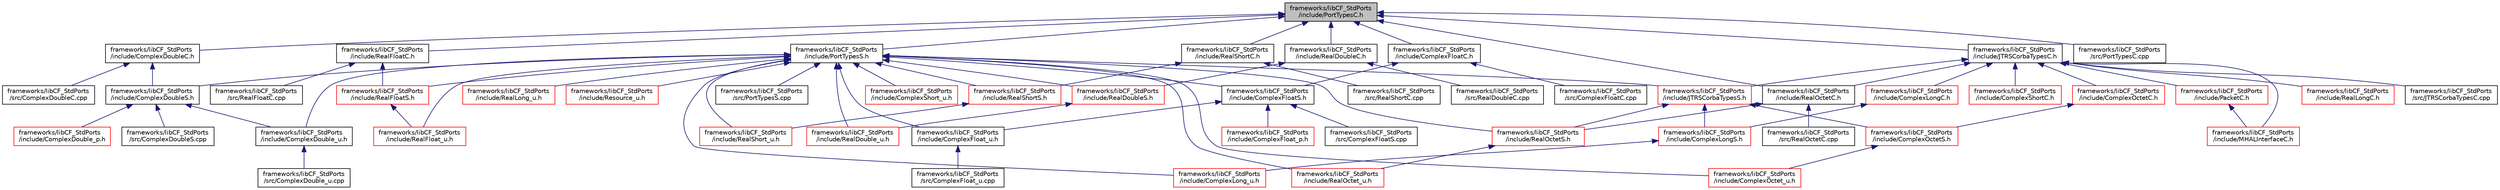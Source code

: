 digraph "frameworks/libCF_StdPorts/include/PortTypesC.h"
{
 // INTERACTIVE_SVG=YES
  edge [fontname="Helvetica",fontsize="10",labelfontname="Helvetica",labelfontsize="10"];
  node [fontname="Helvetica",fontsize="10",shape=record];
  Node1 [label="frameworks/libCF_StdPorts\l/include/PortTypesC.h",height=0.2,width=0.4,color="black", fillcolor="grey75", style="filled", fontcolor="black"];
  Node1 -> Node2 [dir="back",color="midnightblue",fontsize="10",style="solid",fontname="Helvetica"];
  Node2 [label="frameworks/libCF_StdPorts\l/include/ComplexDoubleC.h",height=0.2,width=0.4,color="black", fillcolor="white", style="filled",URL="$_complex_double_c_8h.html"];
  Node2 -> Node3 [dir="back",color="midnightblue",fontsize="10",style="solid",fontname="Helvetica"];
  Node3 [label="frameworks/libCF_StdPorts\l/include/ComplexDoubleS.h",height=0.2,width=0.4,color="black", fillcolor="white", style="filled",URL="$_complex_double_s_8h.html"];
  Node3 -> Node4 [dir="back",color="midnightblue",fontsize="10",style="solid",fontname="Helvetica"];
  Node4 [label="frameworks/libCF_StdPorts\l/include/ComplexDouble_p.h",height=0.2,width=0.4,color="red", fillcolor="white", style="filled",URL="$_complex_double__p_8h.html",tooltip=":  "];
  Node3 -> Node5 [dir="back",color="midnightblue",fontsize="10",style="solid",fontname="Helvetica"];
  Node5 [label="frameworks/libCF_StdPorts\l/include/ComplexDouble_u.h",height=0.2,width=0.4,color="black", fillcolor="white", style="filled",URL="$_complex_double__u_8h.html",tooltip=":  "];
  Node5 -> Node6 [dir="back",color="midnightblue",fontsize="10",style="solid",fontname="Helvetica"];
  Node6 [label="frameworks/libCF_StdPorts\l/src/ComplexDouble_u.cpp",height=0.2,width=0.4,color="black", fillcolor="white", style="filled",URL="$_complex_double__u_8cpp.html",tooltip=":  "];
  Node3 -> Node7 [dir="back",color="midnightblue",fontsize="10",style="solid",fontname="Helvetica"];
  Node7 [label="frameworks/libCF_StdPorts\l/src/ComplexDoubleS.cpp",height=0.2,width=0.4,color="black", fillcolor="white", style="filled",URL="$_complex_double_s_8cpp.html"];
  Node2 -> Node8 [dir="back",color="midnightblue",fontsize="10",style="solid",fontname="Helvetica"];
  Node8 [label="frameworks/libCF_StdPorts\l/src/ComplexDoubleC.cpp",height=0.2,width=0.4,color="black", fillcolor="white", style="filled",URL="$_complex_double_c_8cpp.html"];
  Node1 -> Node9 [dir="back",color="midnightblue",fontsize="10",style="solid",fontname="Helvetica"];
  Node9 [label="frameworks/libCF_StdPorts\l/include/PortTypesS.h",height=0.2,width=0.4,color="black", fillcolor="white", style="filled",URL="$_port_types_s_8h.html"];
  Node9 -> Node3 [dir="back",color="midnightblue",fontsize="10",style="solid",fontname="Helvetica"];
  Node9 -> Node5 [dir="back",color="midnightblue",fontsize="10",style="solid",fontname="Helvetica"];
  Node9 -> Node10 [dir="back",color="midnightblue",fontsize="10",style="solid",fontname="Helvetica"];
  Node10 [label="frameworks/libCF_StdPorts\l/include/ComplexFloatS.h",height=0.2,width=0.4,color="black", fillcolor="white", style="filled",URL="$_complex_float_s_8h.html"];
  Node10 -> Node11 [dir="back",color="midnightblue",fontsize="10",style="solid",fontname="Helvetica"];
  Node11 [label="frameworks/libCF_StdPorts\l/include/ComplexFloat_p.h",height=0.2,width=0.4,color="red", fillcolor="white", style="filled",URL="$_complex_float__p_8h.html",tooltip=":  "];
  Node10 -> Node12 [dir="back",color="midnightblue",fontsize="10",style="solid",fontname="Helvetica"];
  Node12 [label="frameworks/libCF_StdPorts\l/include/ComplexFloat_u.h",height=0.2,width=0.4,color="black", fillcolor="white", style="filled",URL="$_complex_float__u_8h.html",tooltip=":  "];
  Node12 -> Node13 [dir="back",color="midnightblue",fontsize="10",style="solid",fontname="Helvetica"];
  Node13 [label="frameworks/libCF_StdPorts\l/src/ComplexFloat_u.cpp",height=0.2,width=0.4,color="black", fillcolor="white", style="filled",URL="$_complex_float__u_8cpp.html",tooltip=":  "];
  Node10 -> Node14 [dir="back",color="midnightblue",fontsize="10",style="solid",fontname="Helvetica"];
  Node14 [label="frameworks/libCF_StdPorts\l/src/ComplexFloatS.cpp",height=0.2,width=0.4,color="black", fillcolor="white", style="filled",URL="$_complex_float_s_8cpp.html"];
  Node9 -> Node12 [dir="back",color="midnightblue",fontsize="10",style="solid",fontname="Helvetica"];
  Node9 -> Node15 [dir="back",color="midnightblue",fontsize="10",style="solid",fontname="Helvetica"];
  Node15 [label="frameworks/libCF_StdPorts\l/include/JTRSCorbaTypesS.h",height=0.2,width=0.4,color="red", fillcolor="white", style="filled",URL="$_j_t_r_s_corba_types_s_8h.html"];
  Node15 -> Node16 [dir="back",color="midnightblue",fontsize="10",style="solid",fontname="Helvetica"];
  Node16 [label="frameworks/libCF_StdPorts\l/include/ComplexLongS.h",height=0.2,width=0.4,color="red", fillcolor="white", style="filled",URL="$_complex_long_s_8h.html"];
  Node16 -> Node17 [dir="back",color="midnightblue",fontsize="10",style="solid",fontname="Helvetica"];
  Node17 [label="frameworks/libCF_StdPorts\l/include/ComplexLong_u.h",height=0.2,width=0.4,color="red", fillcolor="white", style="filled",URL="$_complex_long__u_8h.html",tooltip=":  "];
  Node15 -> Node18 [dir="back",color="midnightblue",fontsize="10",style="solid",fontname="Helvetica"];
  Node18 [label="frameworks/libCF_StdPorts\l/include/ComplexOctetS.h",height=0.2,width=0.4,color="red", fillcolor="white", style="filled",URL="$_complex_octet_s_8h.html"];
  Node18 -> Node19 [dir="back",color="midnightblue",fontsize="10",style="solid",fontname="Helvetica"];
  Node19 [label="frameworks/libCF_StdPorts\l/include/ComplexOctet_u.h",height=0.2,width=0.4,color="red", fillcolor="white", style="filled",URL="$_complex_octet__u_8h.html",tooltip=":  "];
  Node15 -> Node20 [dir="back",color="midnightblue",fontsize="10",style="solid",fontname="Helvetica"];
  Node20 [label="frameworks/libCF_StdPorts\l/include/RealOctetS.h",height=0.2,width=0.4,color="red", fillcolor="white", style="filled",URL="$_real_octet_s_8h.html"];
  Node20 -> Node21 [dir="back",color="midnightblue",fontsize="10",style="solid",fontname="Helvetica"];
  Node21 [label="frameworks/libCF_StdPorts\l/include/RealOctet_u.h",height=0.2,width=0.4,color="red", fillcolor="white", style="filled",URL="$_real_octet__u_8h.html",tooltip=":  "];
  Node9 -> Node17 [dir="back",color="midnightblue",fontsize="10",style="solid",fontname="Helvetica"];
  Node9 -> Node19 [dir="back",color="midnightblue",fontsize="10",style="solid",fontname="Helvetica"];
  Node9 -> Node22 [dir="back",color="midnightblue",fontsize="10",style="solid",fontname="Helvetica"];
  Node22 [label="frameworks/libCF_StdPorts\l/include/ComplexShort_u.h",height=0.2,width=0.4,color="red", fillcolor="white", style="filled",URL="$_complex_short__u_8h.html",tooltip=":  "];
  Node9 -> Node23 [dir="back",color="midnightblue",fontsize="10",style="solid",fontname="Helvetica"];
  Node23 [label="frameworks/libCF_StdPorts\l/include/RealDoubleS.h",height=0.2,width=0.4,color="red", fillcolor="white", style="filled",URL="$_real_double_s_8h.html"];
  Node23 -> Node24 [dir="back",color="midnightblue",fontsize="10",style="solid",fontname="Helvetica"];
  Node24 [label="frameworks/libCF_StdPorts\l/include/RealDouble_u.h",height=0.2,width=0.4,color="red", fillcolor="white", style="filled",URL="$_real_double__u_8h.html",tooltip=":  "];
  Node9 -> Node24 [dir="back",color="midnightblue",fontsize="10",style="solid",fontname="Helvetica"];
  Node9 -> Node25 [dir="back",color="midnightblue",fontsize="10",style="solid",fontname="Helvetica"];
  Node25 [label="frameworks/libCF_StdPorts\l/include/RealFloatS.h",height=0.2,width=0.4,color="red", fillcolor="white", style="filled",URL="$_real_float_s_8h.html"];
  Node25 -> Node26 [dir="back",color="midnightblue",fontsize="10",style="solid",fontname="Helvetica"];
  Node26 [label="frameworks/libCF_StdPorts\l/include/RealFloat_u.h",height=0.2,width=0.4,color="red", fillcolor="white", style="filled",URL="$_real_float__u_8h.html",tooltip=":  "];
  Node9 -> Node26 [dir="back",color="midnightblue",fontsize="10",style="solid",fontname="Helvetica"];
  Node9 -> Node27 [dir="back",color="midnightblue",fontsize="10",style="solid",fontname="Helvetica"];
  Node27 [label="frameworks/libCF_StdPorts\l/include/RealLong_u.h",height=0.2,width=0.4,color="red", fillcolor="white", style="filled",URL="$_real_long__u_8h.html",tooltip=":  "];
  Node9 -> Node20 [dir="back",color="midnightblue",fontsize="10",style="solid",fontname="Helvetica"];
  Node9 -> Node21 [dir="back",color="midnightblue",fontsize="10",style="solid",fontname="Helvetica"];
  Node9 -> Node28 [dir="back",color="midnightblue",fontsize="10",style="solid",fontname="Helvetica"];
  Node28 [label="frameworks/libCF_StdPorts\l/include/RealShortS.h",height=0.2,width=0.4,color="red", fillcolor="white", style="filled",URL="$_real_short_s_8h.html"];
  Node28 -> Node29 [dir="back",color="midnightblue",fontsize="10",style="solid",fontname="Helvetica"];
  Node29 [label="frameworks/libCF_StdPorts\l/include/RealShort_u.h",height=0.2,width=0.4,color="red", fillcolor="white", style="filled",URL="$_real_short__u_8h.html",tooltip=":  "];
  Node9 -> Node29 [dir="back",color="midnightblue",fontsize="10",style="solid",fontname="Helvetica"];
  Node9 -> Node30 [dir="back",color="midnightblue",fontsize="10",style="solid",fontname="Helvetica"];
  Node30 [label="frameworks/libCF_StdPorts\l/include/Resource_u.h",height=0.2,width=0.4,color="red", fillcolor="white", style="filled",URL="$_resource__u_8h.html",tooltip=":  "];
  Node9 -> Node31 [dir="back",color="midnightblue",fontsize="10",style="solid",fontname="Helvetica"];
  Node31 [label="frameworks/libCF_StdPorts\l/src/PortTypesS.cpp",height=0.2,width=0.4,color="black", fillcolor="white", style="filled",URL="$_port_types_s_8cpp.html"];
  Node1 -> Node32 [dir="back",color="midnightblue",fontsize="10",style="solid",fontname="Helvetica"];
  Node32 [label="frameworks/libCF_StdPorts\l/include/ComplexFloatC.h",height=0.2,width=0.4,color="black", fillcolor="white", style="filled",URL="$_complex_float_c_8h.html"];
  Node32 -> Node10 [dir="back",color="midnightblue",fontsize="10",style="solid",fontname="Helvetica"];
  Node32 -> Node33 [dir="back",color="midnightblue",fontsize="10",style="solid",fontname="Helvetica"];
  Node33 [label="frameworks/libCF_StdPorts\l/src/ComplexFloatC.cpp",height=0.2,width=0.4,color="black", fillcolor="white", style="filled",URL="$_complex_float_c_8cpp.html"];
  Node1 -> Node34 [dir="back",color="midnightblue",fontsize="10",style="solid",fontname="Helvetica"];
  Node34 [label="frameworks/libCF_StdPorts\l/include/JTRSCorbaTypesC.h",height=0.2,width=0.4,color="black", fillcolor="white", style="filled",URL="$_j_t_r_s_corba_types_c_8h.html"];
  Node34 -> Node35 [dir="back",color="midnightblue",fontsize="10",style="solid",fontname="Helvetica"];
  Node35 [label="frameworks/libCF_StdPorts\l/include/ComplexLongC.h",height=0.2,width=0.4,color="red", fillcolor="white", style="filled",URL="$_complex_long_c_8h.html"];
  Node35 -> Node16 [dir="back",color="midnightblue",fontsize="10",style="solid",fontname="Helvetica"];
  Node34 -> Node15 [dir="back",color="midnightblue",fontsize="10",style="solid",fontname="Helvetica"];
  Node34 -> Node36 [dir="back",color="midnightblue",fontsize="10",style="solid",fontname="Helvetica"];
  Node36 [label="frameworks/libCF_StdPorts\l/include/ComplexOctetC.h",height=0.2,width=0.4,color="red", fillcolor="white", style="filled",URL="$_complex_octet_c_8h.html"];
  Node36 -> Node18 [dir="back",color="midnightblue",fontsize="10",style="solid",fontname="Helvetica"];
  Node34 -> Node37 [dir="back",color="midnightblue",fontsize="10",style="solid",fontname="Helvetica"];
  Node37 [label="frameworks/libCF_StdPorts\l/include/ComplexShortC.h",height=0.2,width=0.4,color="red", fillcolor="white", style="filled",URL="$_complex_short_c_8h.html"];
  Node34 -> Node38 [dir="back",color="midnightblue",fontsize="10",style="solid",fontname="Helvetica"];
  Node38 [label="frameworks/libCF_StdPorts\l/include/MHALInterfaceC.h",height=0.2,width=0.4,color="red", fillcolor="white", style="filled",URL="$_m_h_a_l_interface_c_8h.html"];
  Node34 -> Node39 [dir="back",color="midnightblue",fontsize="10",style="solid",fontname="Helvetica"];
  Node39 [label="frameworks/libCF_StdPorts\l/include/PacketC.h",height=0.2,width=0.4,color="red", fillcolor="white", style="filled",URL="$_packet_c_8h.html"];
  Node39 -> Node38 [dir="back",color="midnightblue",fontsize="10",style="solid",fontname="Helvetica"];
  Node34 -> Node40 [dir="back",color="midnightblue",fontsize="10",style="solid",fontname="Helvetica"];
  Node40 [label="frameworks/libCF_StdPorts\l/include/RealLongC.h",height=0.2,width=0.4,color="red", fillcolor="white", style="filled",URL="$_real_long_c_8h.html"];
  Node34 -> Node41 [dir="back",color="midnightblue",fontsize="10",style="solid",fontname="Helvetica"];
  Node41 [label="frameworks/libCF_StdPorts\l/include/RealOctetC.h",height=0.2,width=0.4,color="black", fillcolor="white", style="filled",URL="$_real_octet_c_8h.html"];
  Node41 -> Node20 [dir="back",color="midnightblue",fontsize="10",style="solid",fontname="Helvetica"];
  Node41 -> Node42 [dir="back",color="midnightblue",fontsize="10",style="solid",fontname="Helvetica"];
  Node42 [label="frameworks/libCF_StdPorts\l/src/RealOctetC.cpp",height=0.2,width=0.4,color="black", fillcolor="white", style="filled",URL="$_real_octet_c_8cpp.html"];
  Node34 -> Node43 [dir="back",color="midnightblue",fontsize="10",style="solid",fontname="Helvetica"];
  Node43 [label="frameworks/libCF_StdPorts\l/src/JTRSCorbaTypesC.cpp",height=0.2,width=0.4,color="black", fillcolor="white", style="filled",URL="$_j_t_r_s_corba_types_c_8cpp.html"];
  Node1 -> Node44 [dir="back",color="midnightblue",fontsize="10",style="solid",fontname="Helvetica"];
  Node44 [label="frameworks/libCF_StdPorts\l/include/RealDoubleC.h",height=0.2,width=0.4,color="black", fillcolor="white", style="filled",URL="$_real_double_c_8h.html"];
  Node44 -> Node23 [dir="back",color="midnightblue",fontsize="10",style="solid",fontname="Helvetica"];
  Node44 -> Node45 [dir="back",color="midnightblue",fontsize="10",style="solid",fontname="Helvetica"];
  Node45 [label="frameworks/libCF_StdPorts\l/src/RealDoubleC.cpp",height=0.2,width=0.4,color="black", fillcolor="white", style="filled",URL="$_real_double_c_8cpp.html"];
  Node1 -> Node46 [dir="back",color="midnightblue",fontsize="10",style="solid",fontname="Helvetica"];
  Node46 [label="frameworks/libCF_StdPorts\l/include/RealFloatC.h",height=0.2,width=0.4,color="black", fillcolor="white", style="filled",URL="$_real_float_c_8h.html"];
  Node46 -> Node25 [dir="back",color="midnightblue",fontsize="10",style="solid",fontname="Helvetica"];
  Node46 -> Node47 [dir="back",color="midnightblue",fontsize="10",style="solid",fontname="Helvetica"];
  Node47 [label="frameworks/libCF_StdPorts\l/src/RealFloatC.cpp",height=0.2,width=0.4,color="black", fillcolor="white", style="filled",URL="$_real_float_c_8cpp.html"];
  Node1 -> Node41 [dir="back",color="midnightblue",fontsize="10",style="solid",fontname="Helvetica"];
  Node1 -> Node48 [dir="back",color="midnightblue",fontsize="10",style="solid",fontname="Helvetica"];
  Node48 [label="frameworks/libCF_StdPorts\l/include/RealShortC.h",height=0.2,width=0.4,color="black", fillcolor="white", style="filled",URL="$_real_short_c_8h.html"];
  Node48 -> Node28 [dir="back",color="midnightblue",fontsize="10",style="solid",fontname="Helvetica"];
  Node48 -> Node49 [dir="back",color="midnightblue",fontsize="10",style="solid",fontname="Helvetica"];
  Node49 [label="frameworks/libCF_StdPorts\l/src/RealShortC.cpp",height=0.2,width=0.4,color="black", fillcolor="white", style="filled",URL="$_real_short_c_8cpp.html"];
  Node1 -> Node50 [dir="back",color="midnightblue",fontsize="10",style="solid",fontname="Helvetica"];
  Node50 [label="frameworks/libCF_StdPorts\l/src/PortTypesC.cpp",height=0.2,width=0.4,color="black", fillcolor="white", style="filled",URL="$_port_types_c_8cpp.html"];
}
